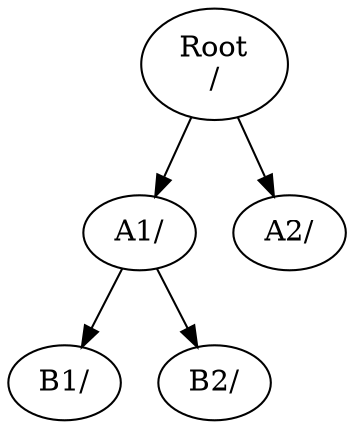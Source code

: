 // $FreeBSD: doc/zh_TW.Big5/books/handbook/install/example-dir2.dot,v 1.1 2006/01/06 09:15:37 vanilla Exp $

digraph directory {
	root [label="Root\n/"];
	root -> "A1/" -> "B1/";
	"A1/" -> "B2/";
	root -> "A2/";
}
